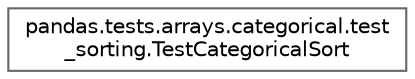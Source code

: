 digraph "Graphical Class Hierarchy"
{
 // LATEX_PDF_SIZE
  bgcolor="transparent";
  edge [fontname=Helvetica,fontsize=10,labelfontname=Helvetica,labelfontsize=10];
  node [fontname=Helvetica,fontsize=10,shape=box,height=0.2,width=0.4];
  rankdir="LR";
  Node0 [id="Node000000",label="pandas.tests.arrays.categorical.test\l_sorting.TestCategoricalSort",height=0.2,width=0.4,color="grey40", fillcolor="white", style="filled",URL="$d9/dda/classpandas_1_1tests_1_1arrays_1_1categorical_1_1test__sorting_1_1TestCategoricalSort.html",tooltip=" "];
}
